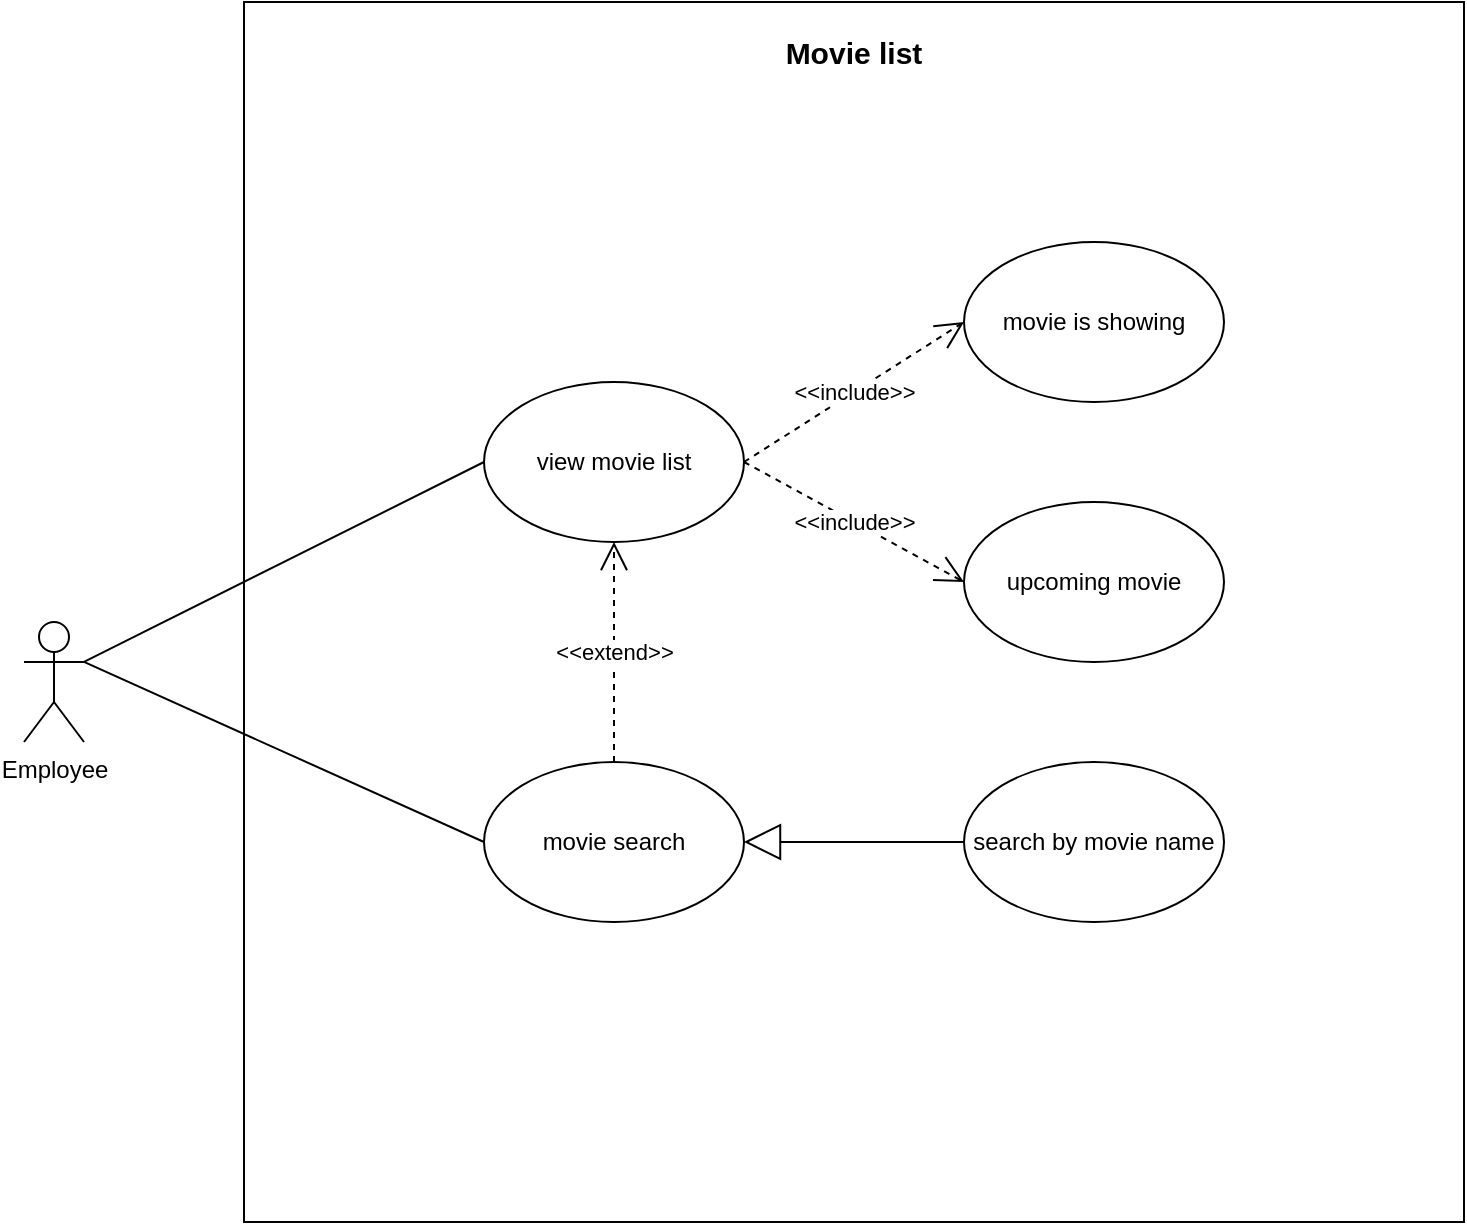 <mxfile version="24.2.1" type="device">
  <diagram id="Dx692dsSHiyoGgMj4neL" name="Trang-1">
    <mxGraphModel dx="1006" dy="1728" grid="1" gridSize="10" guides="1" tooltips="1" connect="1" arrows="1" fold="1" page="1" pageScale="1" pageWidth="827" pageHeight="1169" math="0" shadow="0">
      <root>
        <mxCell id="0" />
        <mxCell id="1" parent="0" />
        <mxCell id="Bc-r16N6B5rYVI-km0tc-1" value="Employee" style="shape=umlActor;verticalLabelPosition=bottom;verticalAlign=top;html=1;outlineConnect=0;" parent="1" vertex="1">
          <mxGeometry x="400" y="260" width="30" height="60" as="geometry" />
        </mxCell>
        <mxCell id="Bc-r16N6B5rYVI-km0tc-3" value="" style="whiteSpace=wrap;html=1;aspect=fixed;" parent="1" vertex="1">
          <mxGeometry x="510" y="-50" width="610" height="610" as="geometry" />
        </mxCell>
        <mxCell id="Bc-r16N6B5rYVI-km0tc-5" value="" style="endArrow=none;html=1;rounded=0;exitX=1;exitY=0.333;exitDx=0;exitDy=0;exitPerimeter=0;entryX=0;entryY=0.5;entryDx=0;entryDy=0;" parent="1" source="Bc-r16N6B5rYVI-km0tc-1" target="Bc-r16N6B5rYVI-km0tc-6" edge="1">
          <mxGeometry width="50" height="50" relative="1" as="geometry">
            <mxPoint x="540" y="260" as="sourcePoint" />
            <mxPoint x="580" y="240" as="targetPoint" />
          </mxGeometry>
        </mxCell>
        <mxCell id="Bc-r16N6B5rYVI-km0tc-6" value="view movie list" style="ellipse;whiteSpace=wrap;html=1;" parent="1" vertex="1">
          <mxGeometry x="630" y="140" width="130" height="80" as="geometry" />
        </mxCell>
        <mxCell id="Bc-r16N6B5rYVI-km0tc-7" value="movie search" style="ellipse;whiteSpace=wrap;html=1;" parent="1" vertex="1">
          <mxGeometry x="630" y="330" width="130" height="80" as="geometry" />
        </mxCell>
        <mxCell id="Bc-r16N6B5rYVI-km0tc-8" value="" style="endArrow=none;html=1;rounded=0;exitX=1;exitY=0.333;exitDx=0;exitDy=0;exitPerimeter=0;entryX=0;entryY=0.5;entryDx=0;entryDy=0;" parent="1" source="Bc-r16N6B5rYVI-km0tc-1" target="Bc-r16N6B5rYVI-km0tc-7" edge="1">
          <mxGeometry width="50" height="50" relative="1" as="geometry">
            <mxPoint x="450" y="320" as="sourcePoint" />
            <mxPoint x="690" y="210" as="targetPoint" />
          </mxGeometry>
        </mxCell>
        <mxCell id="Bc-r16N6B5rYVI-km0tc-9" value="&amp;lt;&amp;lt;include&amp;gt;&amp;gt;" style="endArrow=open;endSize=12;dashed=1;html=1;rounded=0;entryX=0;entryY=0.5;entryDx=0;entryDy=0;exitX=1;exitY=0.5;exitDx=0;exitDy=0;" parent="1" source="Bc-r16N6B5rYVI-km0tc-6" target="Bc-r16N6B5rYVI-km0tc-10" edge="1">
          <mxGeometry width="160" relative="1" as="geometry">
            <mxPoint x="710" y="289.5" as="sourcePoint" />
            <mxPoint x="870" y="289.5" as="targetPoint" />
          </mxGeometry>
        </mxCell>
        <mxCell id="Bc-r16N6B5rYVI-km0tc-10" value="movie is showing" style="ellipse;whiteSpace=wrap;html=1;" parent="1" vertex="1">
          <mxGeometry x="870" y="70" width="130" height="80" as="geometry" />
        </mxCell>
        <mxCell id="Bc-r16N6B5rYVI-km0tc-11" value="upcoming movie" style="ellipse;whiteSpace=wrap;html=1;" parent="1" vertex="1">
          <mxGeometry x="870" y="200" width="130" height="80" as="geometry" />
        </mxCell>
        <mxCell id="Bc-r16N6B5rYVI-km0tc-12" value="&amp;lt;&amp;lt;include&amp;gt;&amp;gt;" style="endArrow=open;endSize=12;dashed=1;html=1;rounded=0;entryX=0;entryY=0.5;entryDx=0;entryDy=0;exitX=1;exitY=0.5;exitDx=0;exitDy=0;" parent="1" source="Bc-r16N6B5rYVI-km0tc-6" target="Bc-r16N6B5rYVI-km0tc-11" edge="1">
          <mxGeometry width="160" relative="1" as="geometry">
            <mxPoint x="750" y="339.5" as="sourcePoint" />
            <mxPoint x="867" y="170" as="targetPoint" />
          </mxGeometry>
        </mxCell>
        <mxCell id="Bc-r16N6B5rYVI-km0tc-13" value="&lt;b&gt;&lt;font style=&quot;font-size: 15px;&quot;&gt;Movie list&lt;/font&gt;&lt;/b&gt;" style="text;html=1;align=center;verticalAlign=middle;whiteSpace=wrap;rounded=0;" parent="1" vertex="1">
          <mxGeometry x="745" y="-40" width="140" height="30" as="geometry" />
        </mxCell>
        <mxCell id="Bc-r16N6B5rYVI-km0tc-14" value="search by movie name" style="ellipse;whiteSpace=wrap;html=1;" parent="1" vertex="1">
          <mxGeometry x="870" y="330" width="130" height="80" as="geometry" />
        </mxCell>
        <mxCell id="Bc-r16N6B5rYVI-km0tc-16" value="" style="endArrow=block;endSize=16;endFill=0;html=1;rounded=0;entryX=1;entryY=0.5;entryDx=0;entryDy=0;exitX=0;exitY=0.5;exitDx=0;exitDy=0;" parent="1" source="Bc-r16N6B5rYVI-km0tc-14" target="Bc-r16N6B5rYVI-km0tc-7" edge="1">
          <mxGeometry width="160" relative="1" as="geometry">
            <mxPoint x="720" y="289.5" as="sourcePoint" />
            <mxPoint x="880" y="289.5" as="targetPoint" />
          </mxGeometry>
        </mxCell>
        <mxCell id="Bc-r16N6B5rYVI-km0tc-17" value="&amp;lt;&amp;lt;extend&amp;gt;&amp;gt;" style="endArrow=open;endSize=12;dashed=1;html=1;rounded=0;entryX=0.5;entryY=1;entryDx=0;entryDy=0;exitX=0.5;exitY=0;exitDx=0;exitDy=0;" parent="1" source="Bc-r16N6B5rYVI-km0tc-7" target="Bc-r16N6B5rYVI-km0tc-6" edge="1">
          <mxGeometry width="160" relative="1" as="geometry">
            <mxPoint x="750" y="225" as="sourcePoint" />
            <mxPoint x="860" y="285" as="targetPoint" />
          </mxGeometry>
        </mxCell>
      </root>
    </mxGraphModel>
  </diagram>
</mxfile>
